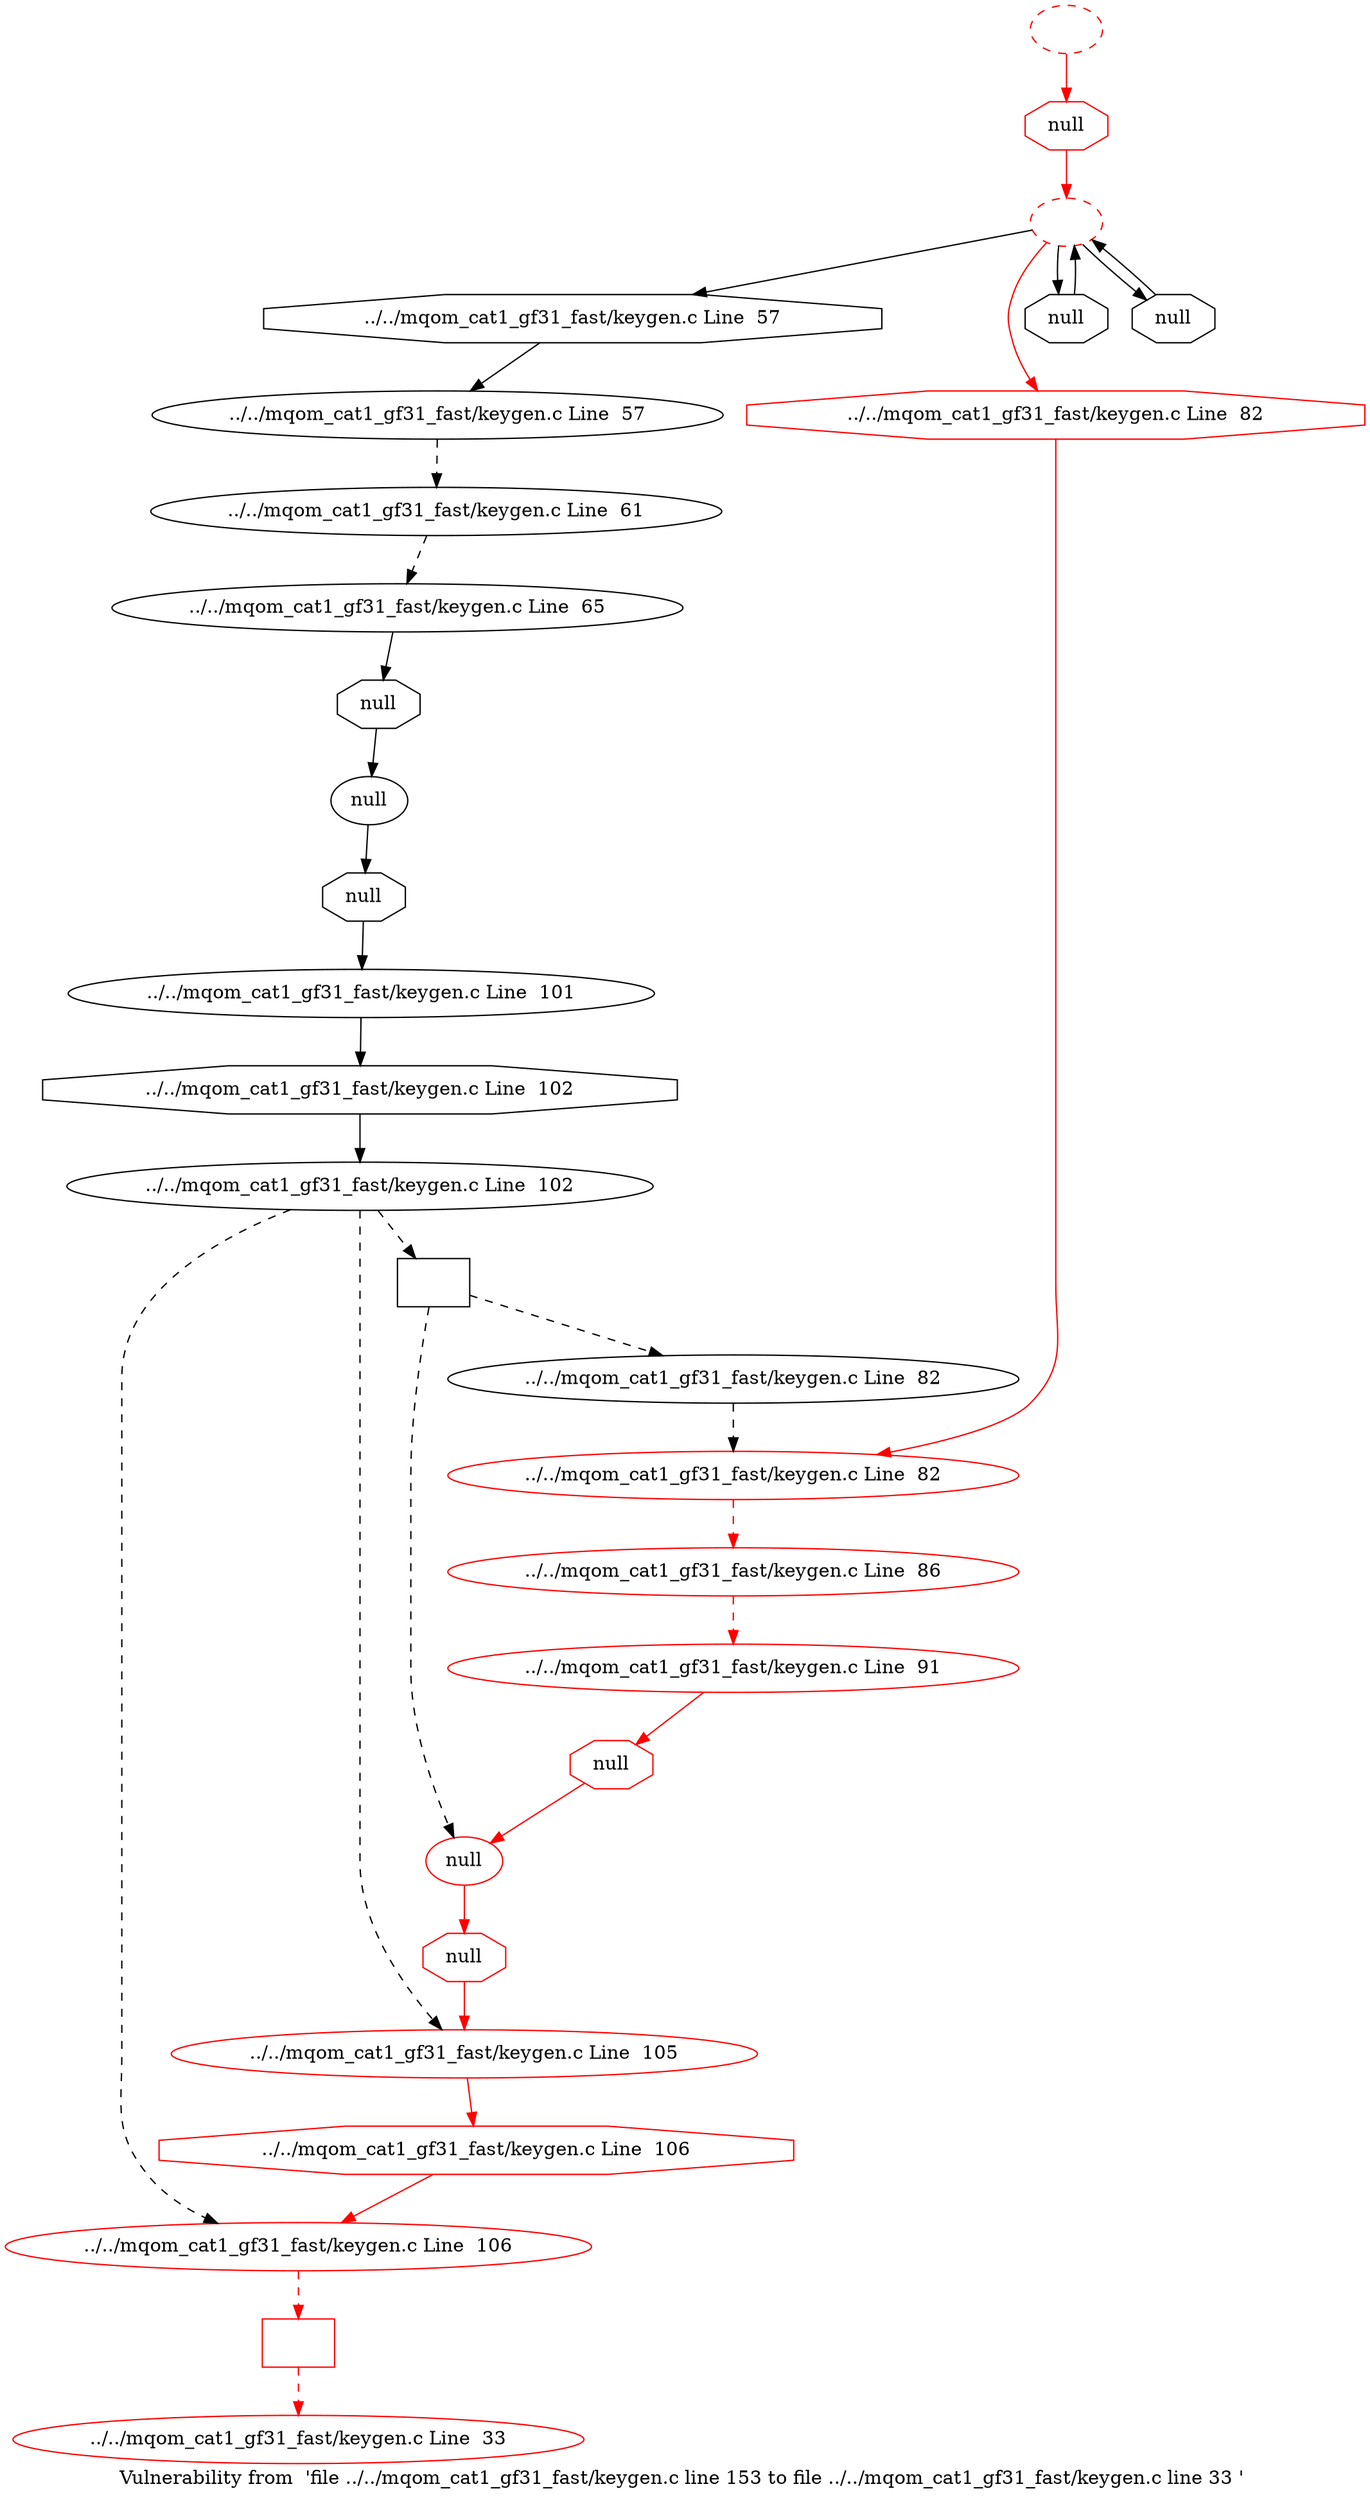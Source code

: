 digraph "Vulnerability from 'file ../../mqom_cat1_gf31_fast/keygen.c line 153 to file ../../mqom_cat1_gf31_fast/keygen.c line 33 '  "{
label="Vulnerability from  'file ../../mqom_cat1_gf31_fast/keygen.c line 153 to file ../../mqom_cat1_gf31_fast/keygen.c line 33 ' ";
node_423[shape=ellipse,style=solid,label="../../mqom_cat1_gf31_fast/keygen.c Line  33", color=red]
node_424[shape=ellipse,style=solid,label="../../mqom_cat1_gf31_fast/keygen.c Line  57"]
node_427[shape=ellipse,style=solid,label="../../mqom_cat1_gf31_fast/keygen.c Line  61"]
"node_424"->"node_427" [style=dashed]
node_425[shape=octagon,style=solid,label="../../mqom_cat1_gf31_fast/keygen.c Line  57"]
"node_425"->"node_424"
node_426[shape=ellipse,style=dashed,label="", color=red]
"node_426"->"node_425"
node_433[shape=octagon,style=solid,label="../../mqom_cat1_gf31_fast/keygen.c Line  82", color=red]
"node_426"->"node_433" [color=red]
node_442[shape=octagon,style=solid,label="null"]
"node_426"->"node_442"
node_447[shape=octagon,style=solid,label="null"]
"node_426"->"node_447"
node_428[shape=ellipse,style=solid,label="../../mqom_cat1_gf31_fast/keygen.c Line  65"]
"node_427"->"node_428" [style=dashed]
node_430[shape=octagon,style=solid,label="null"]
"node_428"->"node_430"
node_429[shape=ellipse,style=solid,label="null"]
node_448[shape=octagon,style=solid,label="null"]
"node_429"->"node_448"
"node_430"->"node_429"
node_431[shape=ellipse,style=solid,label="../../mqom_cat1_gf31_fast/keygen.c Line  82"]
node_432[shape=ellipse,style=solid,label="../../mqom_cat1_gf31_fast/keygen.c Line  82", color=red]
"node_431"->"node_432" [style=dashed]
node_434[shape=ellipse,style=solid,label="../../mqom_cat1_gf31_fast/keygen.c Line  86", color=red]
"node_432"->"node_434" [color=red, style=dashed]
"node_433"->"node_432" [color=red]
node_435[shape=ellipse,style=solid,label="../../mqom_cat1_gf31_fast/keygen.c Line  91", color=red]
"node_434"->"node_435" [color=red, style=dashed]
node_437[shape=octagon,style=solid,label="null", color=red]
"node_435"->"node_437" [color=red]
node_436[shape=ellipse,style=solid,label="null", color=red]
node_449[shape=octagon,style=solid,label="null", color=red]
"node_436"->"node_449" [color=red]
"node_437"->"node_436" [color=red]
node_438[shape=ellipse,style=solid,label="../../mqom_cat1_gf31_fast/keygen.c Line  101"]
node_440[shape=octagon,style=solid,label="../../mqom_cat1_gf31_fast/keygen.c Line  102"]
"node_438"->"node_440"
node_439[shape=ellipse,style=solid,label="../../mqom_cat1_gf31_fast/keygen.c Line  102"]
node_441[shape=ellipse,style=solid,label="../../mqom_cat1_gf31_fast/keygen.c Line  105", color=red]
"node_439"->"node_441" [style=dashed]
node_444[shape=ellipse,style=solid,label="../../mqom_cat1_gf31_fast/keygen.c Line  106", color=red]
"node_439"->"node_444" [style=dashed]
node_450[shape=box,style=solid,label=""]
"node_439"->"node_450" [style=dashed]
"node_440"->"node_439"
node_445[shape=octagon,style=solid,label="../../mqom_cat1_gf31_fast/keygen.c Line  106", color=red]
"node_441"->"node_445" [color=red]
"node_442"->"node_426"
node_443[shape=ellipse,style=dashed,label="", color=red]
node_446[shape=octagon,style=solid,label="null", color=red]
"node_443"->"node_446" [color=red]
node_451[shape=box,style=solid,label="", color=red]
"node_444"->"node_451" [color=red, style=dashed]
"node_445"->"node_444" [color=red]
"node_446"->"node_426" [color=red]
"node_447"->"node_426"
"node_448"->"node_438"
"node_449"->"node_441" [color=red]
"node_450"->"node_431" [style=dashed]
"node_450"->"node_436" [style=dashed]
"node_451"->"node_423" [color=red, style=dashed]
}

